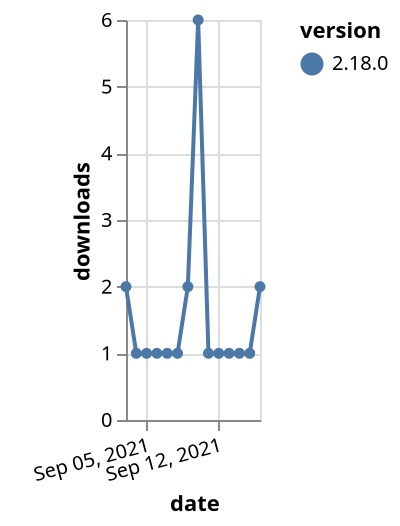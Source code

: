 {"$schema": "https://vega.github.io/schema/vega-lite/v5.json", "description": "A simple bar chart with embedded data.", "data": {"values": [{"date": "2021-09-03", "total": 537, "delta": 2, "version": "2.18.0"}, {"date": "2021-09-04", "total": 538, "delta": 1, "version": "2.18.0"}, {"date": "2021-09-05", "total": 539, "delta": 1, "version": "2.18.0"}, {"date": "2021-09-06", "total": 540, "delta": 1, "version": "2.18.0"}, {"date": "2021-09-07", "total": 541, "delta": 1, "version": "2.18.0"}, {"date": "2021-09-08", "total": 542, "delta": 1, "version": "2.18.0"}, {"date": "2021-09-09", "total": 544, "delta": 2, "version": "2.18.0"}, {"date": "2021-09-10", "total": 550, "delta": 6, "version": "2.18.0"}, {"date": "2021-09-11", "total": 551, "delta": 1, "version": "2.18.0"}, {"date": "2021-09-12", "total": 552, "delta": 1, "version": "2.18.0"}, {"date": "2021-09-13", "total": 553, "delta": 1, "version": "2.18.0"}, {"date": "2021-09-14", "total": 554, "delta": 1, "version": "2.18.0"}, {"date": "2021-09-15", "total": 555, "delta": 1, "version": "2.18.0"}, {"date": "2021-09-16", "total": 557, "delta": 2, "version": "2.18.0"}]}, "width": "container", "mark": {"type": "line", "point": {"filled": true}}, "encoding": {"x": {"field": "date", "type": "temporal", "timeUnit": "yearmonthdate", "title": "date", "axis": {"labelAngle": -15}}, "y": {"field": "delta", "type": "quantitative", "title": "downloads"}, "color": {"field": "version", "type": "nominal"}, "tooltip": {"field": "delta"}}}